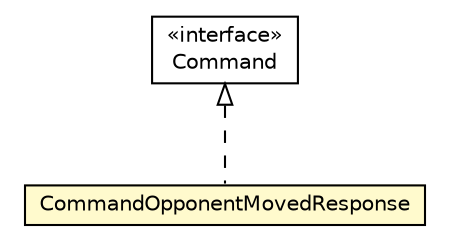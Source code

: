 #!/usr/local/bin/dot
#
# Class diagram 
# Generated by UMLGraph version 5.1 (http://www.umlgraph.org/)
#

digraph G {
	edge [fontname="Helvetica",fontsize=10,labelfontname="Helvetica",labelfontsize=10];
	node [fontname="Helvetica",fontsize=10,shape=plaintext];
	nodesep=0.25;
	ranksep=0.5;
	// edu.proz.checkers.client.controller.Command
	c1938 [label=<<table title="edu.proz.checkers.client.controller.Command" border="0" cellborder="1" cellspacing="0" cellpadding="2" port="p" href="./Command.html">
		<tr><td><table border="0" cellspacing="0" cellpadding="1">
<tr><td align="center" balign="center"> &#171;interface&#187; </td></tr>
<tr><td align="center" balign="center"> Command </td></tr>
		</table></td></tr>
		</table>>, fontname="Helvetica", fontcolor="black", fontsize=10.0];
	// edu.proz.checkers.client.controller.GameController.CommandOpponentMovedResponse
	c1942 [label=<<table title="edu.proz.checkers.client.controller.GameController.CommandOpponentMovedResponse" border="0" cellborder="1" cellspacing="0" cellpadding="2" port="p" bgcolor="lemonChiffon" href="./GameController.CommandOpponentMovedResponse.html">
		<tr><td><table border="0" cellspacing="0" cellpadding="1">
<tr><td align="center" balign="center"> CommandOpponentMovedResponse </td></tr>
		</table></td></tr>
		</table>>, fontname="Helvetica", fontcolor="black", fontsize=10.0];
	//edu.proz.checkers.client.controller.GameController.CommandOpponentMovedResponse implements edu.proz.checkers.client.controller.Command
	c1938:p -> c1942:p [dir=back,arrowtail=empty,style=dashed];
}

